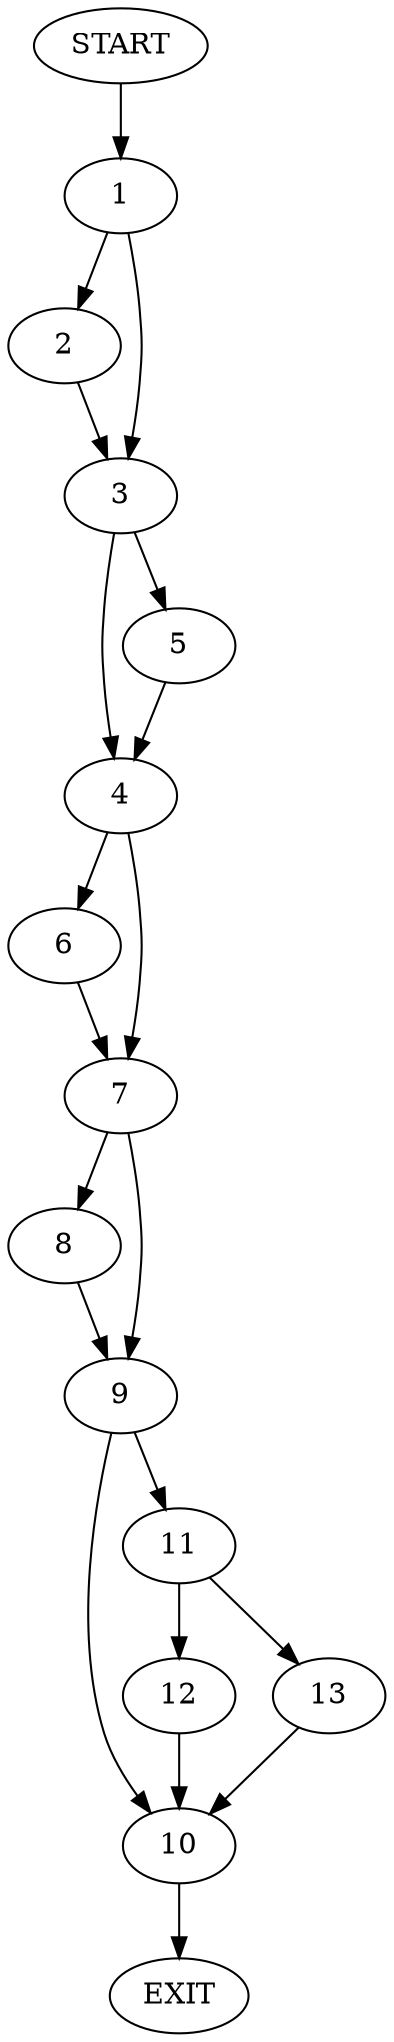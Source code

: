 digraph {
0 [label="START"]
14 [label="EXIT"]
0 -> 1
1 -> 2
1 -> 3
2 -> 3
3 -> 4
3 -> 5
5 -> 4
4 -> 6
4 -> 7
6 -> 7
7 -> 8
7 -> 9
8 -> 9
9 -> 10
9 -> 11
10 -> 14
11 -> 12
11 -> 13
12 -> 10
13 -> 10
}
